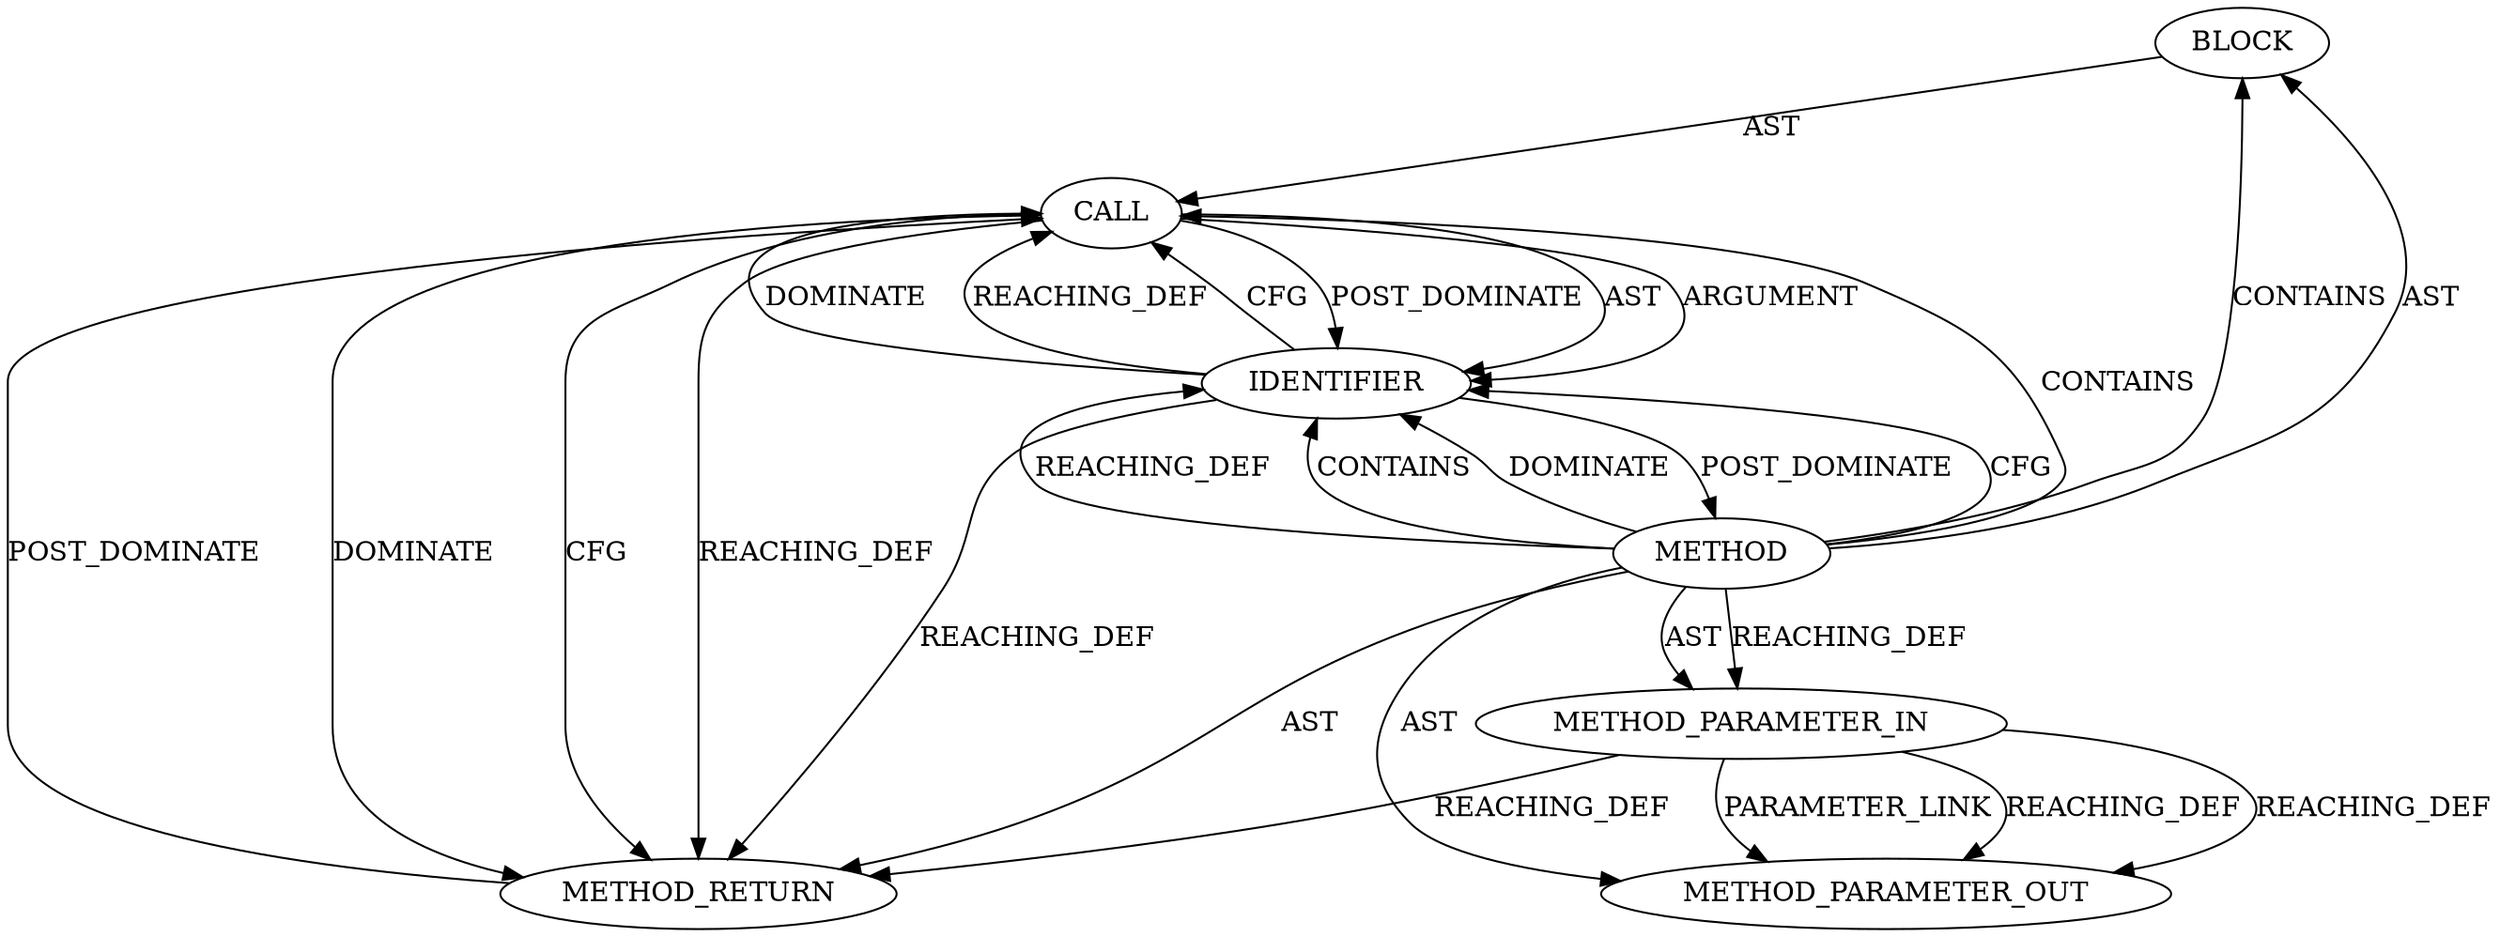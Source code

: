 digraph {
  10094 [label=BLOCK ORDER=2 ARGUMENT_INDEX=-1 CODE="{
	destroy_workqueue(tls_strp_wq);
}" COLUMN_NUMBER=1 LINE_NUMBER=630 TYPE_FULL_NAME="void"]
  10095 [label=CALL ORDER=1 ARGUMENT_INDEX=-1 CODE="destroy_workqueue(tls_strp_wq)" COLUMN_NUMBER=2 METHOD_FULL_NAME="destroy_workqueue" LINE_NUMBER=631 TYPE_FULL_NAME="<empty>" DISPATCH_TYPE="STATIC_DISPATCH" SIGNATURE="" NAME="destroy_workqueue"]
  10097 [label=METHOD_RETURN ORDER=3 CODE="RET" COLUMN_NUMBER=1 LINE_NUMBER=629 TYPE_FULL_NAME="void" EVALUATION_STRATEGY="BY_VALUE"]
  10092 [label=METHOD COLUMN_NUMBER=1 LINE_NUMBER=629 COLUMN_NUMBER_END=1 IS_EXTERNAL=false SIGNATURE="void tls_strp_dev_exit (void)" NAME="tls_strp_dev_exit" AST_PARENT_TYPE="TYPE_DECL" AST_PARENT_FULL_NAME="tls_strp.c:<global>" ORDER=28 CODE="void tls_strp_dev_exit(void)
{
	destroy_workqueue(tls_strp_wq);
}" FULL_NAME="tls_strp_dev_exit" LINE_NUMBER_END=632 FILENAME="tls_strp.c"]
  10096 [label=IDENTIFIER ORDER=1 ARGUMENT_INDEX=1 CODE="tls_strp_wq" COLUMN_NUMBER=20 LINE_NUMBER=631 TYPE_FULL_NAME="workqueue_struct*" NAME="tls_strp_wq"]
  10093 [label=METHOD_PARAMETER_IN ORDER=1 CODE="void" IS_VARIADIC=false COLUMN_NUMBER=24 LINE_NUMBER=629 TYPE_FULL_NAME="void" EVALUATION_STRATEGY="BY_VALUE" INDEX=1 NAME=""]
  21546 [label=METHOD_PARAMETER_OUT ORDER=1 CODE="void" IS_VARIADIC=false COLUMN_NUMBER=24 LINE_NUMBER=629 TYPE_FULL_NAME="void" EVALUATION_STRATEGY="BY_VALUE" INDEX=1 NAME=""]
  10092 -> 10096 [label=CFG ]
  10093 -> 10097 [label=REACHING_DEF VARIABLE=""]
  10095 -> 10097 [label=CFG ]
  10092 -> 10093 [label=REACHING_DEF VARIABLE=""]
  10092 -> 10097 [label=AST ]
  10092 -> 10096 [label=REACHING_DEF VARIABLE=""]
  10095 -> 10097 [label=REACHING_DEF VARIABLE="destroy_workqueue(tls_strp_wq)"]
  10096 -> 10095 [label=DOMINATE ]
  10092 -> 10096 [label=CONTAINS ]
  10092 -> 21546 [label=AST ]
  10092 -> 10093 [label=AST ]
  10092 -> 10095 [label=CONTAINS ]
  10096 -> 10092 [label=POST_DOMINATE ]
  10094 -> 10095 [label=AST ]
  10096 -> 10097 [label=REACHING_DEF VARIABLE="tls_strp_wq"]
  10097 -> 10095 [label=POST_DOMINATE ]
  10093 -> 21546 [label=REACHING_DEF VARIABLE=""]
  10093 -> 21546 [label=REACHING_DEF VARIABLE=""]
  10093 -> 21546 [label=PARAMETER_LINK ]
  10092 -> 10094 [label=CONTAINS ]
  10095 -> 10096 [label=POST_DOMINATE ]
  10095 -> 10097 [label=DOMINATE ]
  10096 -> 10095 [label=REACHING_DEF VARIABLE="tls_strp_wq"]
  10092 -> 10094 [label=AST ]
  10095 -> 10096 [label=AST ]
  10095 -> 10096 [label=ARGUMENT ]
  10092 -> 10096 [label=DOMINATE ]
  10096 -> 10095 [label=CFG ]
}
